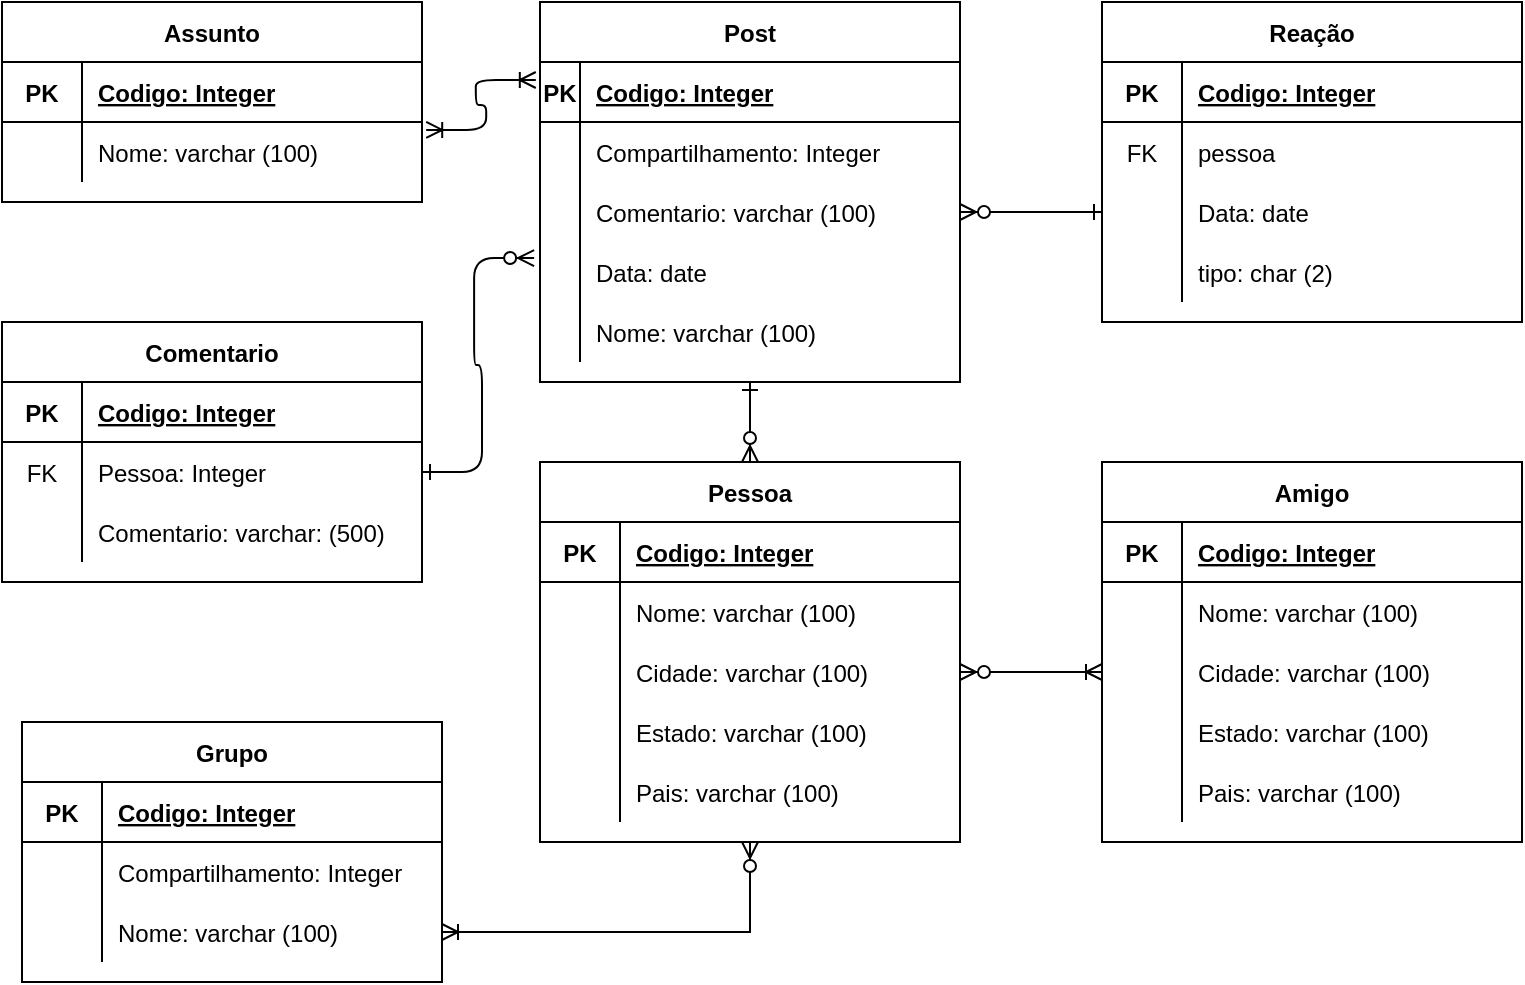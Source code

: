 <mxfile version="14.2.7" type="device"><diagram id="31nzL-LUStMg_R9_AMg_" name="Page-1"><mxGraphModel dx="801" dy="466" grid="1" gridSize="10" guides="1" tooltips="1" connect="1" arrows="1" fold="1" page="1" pageScale="1" pageWidth="827" pageHeight="1169" math="0" shadow="0"><root><mxCell id="0"/><mxCell id="1" parent="0"/><mxCell id="ya9gkM9sIINCL7jJ0YGk-1" value="Assunto" style="shape=table;startSize=30;container=1;collapsible=1;childLayout=tableLayout;fixedRows=1;rowLines=0;fontStyle=1;align=center;resizeLast=1;" vertex="1" parent="1"><mxGeometry x="40" y="110" width="210" height="100" as="geometry"/></mxCell><mxCell id="ya9gkM9sIINCL7jJ0YGk-2" value="" style="shape=partialRectangle;collapsible=0;dropTarget=0;pointerEvents=0;fillColor=none;top=0;left=0;bottom=1;right=0;points=[[0,0.5],[1,0.5]];portConstraint=eastwest;" vertex="1" parent="ya9gkM9sIINCL7jJ0YGk-1"><mxGeometry y="30" width="210" height="30" as="geometry"/></mxCell><mxCell id="ya9gkM9sIINCL7jJ0YGk-3" value="PK" style="shape=partialRectangle;connectable=0;fillColor=none;top=0;left=0;bottom=0;right=0;fontStyle=1;overflow=hidden;" vertex="1" parent="ya9gkM9sIINCL7jJ0YGk-2"><mxGeometry width="40" height="30" as="geometry"/></mxCell><mxCell id="ya9gkM9sIINCL7jJ0YGk-4" value="Codigo: Integer" style="shape=partialRectangle;connectable=0;fillColor=none;top=0;left=0;bottom=0;right=0;align=left;spacingLeft=6;fontStyle=5;overflow=hidden;" vertex="1" parent="ya9gkM9sIINCL7jJ0YGk-2"><mxGeometry x="40" width="170" height="30" as="geometry"/></mxCell><mxCell id="ya9gkM9sIINCL7jJ0YGk-5" value="" style="shape=partialRectangle;collapsible=0;dropTarget=0;pointerEvents=0;fillColor=none;top=0;left=0;bottom=0;right=0;points=[[0,0.5],[1,0.5]];portConstraint=eastwest;" vertex="1" parent="ya9gkM9sIINCL7jJ0YGk-1"><mxGeometry y="60" width="210" height="30" as="geometry"/></mxCell><mxCell id="ya9gkM9sIINCL7jJ0YGk-6" value="" style="shape=partialRectangle;connectable=0;fillColor=none;top=0;left=0;bottom=0;right=0;editable=1;overflow=hidden;" vertex="1" parent="ya9gkM9sIINCL7jJ0YGk-5"><mxGeometry width="40" height="30" as="geometry"/></mxCell><mxCell id="ya9gkM9sIINCL7jJ0YGk-7" value="Nome: varchar (100)" style="shape=partialRectangle;connectable=0;fillColor=none;top=0;left=0;bottom=0;right=0;align=left;spacingLeft=6;overflow=hidden;" vertex="1" parent="ya9gkM9sIINCL7jJ0YGk-5"><mxGeometry x="40" width="170" height="30" as="geometry"/></mxCell><mxCell id="ya9gkM9sIINCL7jJ0YGk-104" style="edgeStyle=orthogonalEdgeStyle;rounded=0;orthogonalLoop=1;jettySize=auto;html=1;exitX=0.5;exitY=1;exitDx=0;exitDy=0;startArrow=ERone;startFill=0;endArrow=ERzeroToMany;endFill=1;" edge="1" parent="1" source="ya9gkM9sIINCL7jJ0YGk-11" target="ya9gkM9sIINCL7jJ0YGk-59"><mxGeometry relative="1" as="geometry"/></mxCell><mxCell id="ya9gkM9sIINCL7jJ0YGk-11" value="Post" style="shape=table;startSize=30;container=1;collapsible=1;childLayout=tableLayout;fixedRows=1;rowLines=0;fontStyle=1;align=center;resizeLast=1;" vertex="1" parent="1"><mxGeometry x="309" y="110" width="210" height="190" as="geometry"/></mxCell><mxCell id="ya9gkM9sIINCL7jJ0YGk-12" value="" style="shape=partialRectangle;collapsible=0;dropTarget=0;pointerEvents=0;fillColor=none;top=0;left=0;bottom=1;right=0;points=[[0,0.5],[1,0.5]];portConstraint=eastwest;" vertex="1" parent="ya9gkM9sIINCL7jJ0YGk-11"><mxGeometry y="30" width="210" height="30" as="geometry"/></mxCell><mxCell id="ya9gkM9sIINCL7jJ0YGk-13" value="PK" style="shape=partialRectangle;connectable=0;fillColor=none;top=0;left=0;bottom=0;right=0;fontStyle=1;overflow=hidden;" vertex="1" parent="ya9gkM9sIINCL7jJ0YGk-12"><mxGeometry width="20" height="30" as="geometry"/></mxCell><mxCell id="ya9gkM9sIINCL7jJ0YGk-14" value="Codigo: Integer" style="shape=partialRectangle;connectable=0;fillColor=none;top=0;left=0;bottom=0;right=0;align=left;spacingLeft=6;fontStyle=5;overflow=hidden;" vertex="1" parent="ya9gkM9sIINCL7jJ0YGk-12"><mxGeometry x="20" width="190" height="30" as="geometry"/></mxCell><mxCell id="ya9gkM9sIINCL7jJ0YGk-15" value="" style="shape=partialRectangle;collapsible=0;dropTarget=0;pointerEvents=0;fillColor=none;top=0;left=0;bottom=0;right=0;points=[[0,0.5],[1,0.5]];portConstraint=eastwest;" vertex="1" parent="ya9gkM9sIINCL7jJ0YGk-11"><mxGeometry y="60" width="210" height="30" as="geometry"/></mxCell><mxCell id="ya9gkM9sIINCL7jJ0YGk-16" value="" style="shape=partialRectangle;connectable=0;fillColor=none;top=0;left=0;bottom=0;right=0;editable=1;overflow=hidden;" vertex="1" parent="ya9gkM9sIINCL7jJ0YGk-15"><mxGeometry width="20" height="30" as="geometry"/></mxCell><mxCell id="ya9gkM9sIINCL7jJ0YGk-17" value="Compartilhamento: Integer" style="shape=partialRectangle;connectable=0;fillColor=none;top=0;left=0;bottom=0;right=0;align=left;spacingLeft=6;overflow=hidden;" vertex="1" parent="ya9gkM9sIINCL7jJ0YGk-15"><mxGeometry x="20" width="190" height="30" as="geometry"/></mxCell><mxCell id="ya9gkM9sIINCL7jJ0YGk-18" value="" style="shape=partialRectangle;collapsible=0;dropTarget=0;pointerEvents=0;fillColor=none;top=0;left=0;bottom=0;right=0;points=[[0,0.5],[1,0.5]];portConstraint=eastwest;" vertex="1" parent="ya9gkM9sIINCL7jJ0YGk-11"><mxGeometry y="90" width="210" height="30" as="geometry"/></mxCell><mxCell id="ya9gkM9sIINCL7jJ0YGk-19" value="" style="shape=partialRectangle;connectable=0;fillColor=none;top=0;left=0;bottom=0;right=0;editable=1;overflow=hidden;" vertex="1" parent="ya9gkM9sIINCL7jJ0YGk-18"><mxGeometry width="20" height="30" as="geometry"/></mxCell><mxCell id="ya9gkM9sIINCL7jJ0YGk-20" value="Comentario: varchar (100)" style="shape=partialRectangle;connectable=0;fillColor=none;top=0;left=0;bottom=0;right=0;align=left;spacingLeft=6;overflow=hidden;" vertex="1" parent="ya9gkM9sIINCL7jJ0YGk-18"><mxGeometry x="20" width="190" height="30" as="geometry"/></mxCell><mxCell id="ya9gkM9sIINCL7jJ0YGk-21" value="" style="shape=partialRectangle;collapsible=0;dropTarget=0;pointerEvents=0;fillColor=none;top=0;left=0;bottom=0;right=0;points=[[0,0.5],[1,0.5]];portConstraint=eastwest;" vertex="1" parent="ya9gkM9sIINCL7jJ0YGk-11"><mxGeometry y="120" width="210" height="30" as="geometry"/></mxCell><mxCell id="ya9gkM9sIINCL7jJ0YGk-22" value="" style="shape=partialRectangle;connectable=0;fillColor=none;top=0;left=0;bottom=0;right=0;editable=1;overflow=hidden;" vertex="1" parent="ya9gkM9sIINCL7jJ0YGk-21"><mxGeometry width="20" height="30" as="geometry"/></mxCell><mxCell id="ya9gkM9sIINCL7jJ0YGk-23" value="Data: date" style="shape=partialRectangle;connectable=0;fillColor=none;top=0;left=0;bottom=0;right=0;align=left;spacingLeft=6;overflow=hidden;" vertex="1" parent="ya9gkM9sIINCL7jJ0YGk-21"><mxGeometry x="20" width="190" height="30" as="geometry"/></mxCell><mxCell id="ya9gkM9sIINCL7jJ0YGk-24" value="" style="shape=partialRectangle;collapsible=0;dropTarget=0;pointerEvents=0;fillColor=none;top=0;left=0;bottom=0;right=0;points=[[0,0.5],[1,0.5]];portConstraint=eastwest;" vertex="1" parent="ya9gkM9sIINCL7jJ0YGk-11"><mxGeometry y="150" width="210" height="30" as="geometry"/></mxCell><mxCell id="ya9gkM9sIINCL7jJ0YGk-25" value="" style="shape=partialRectangle;connectable=0;fillColor=none;top=0;left=0;bottom=0;right=0;editable=1;overflow=hidden;" vertex="1" parent="ya9gkM9sIINCL7jJ0YGk-24"><mxGeometry width="20" height="30" as="geometry"/></mxCell><mxCell id="ya9gkM9sIINCL7jJ0YGk-26" value="Nome: varchar (100)" style="shape=partialRectangle;connectable=0;fillColor=none;top=0;left=0;bottom=0;right=0;align=left;spacingLeft=6;overflow=hidden;" vertex="1" parent="ya9gkM9sIINCL7jJ0YGk-24"><mxGeometry x="20" width="190" height="30" as="geometry"/></mxCell><mxCell id="ya9gkM9sIINCL7jJ0YGk-27" value="Reação" style="shape=table;startSize=30;container=1;collapsible=1;childLayout=tableLayout;fixedRows=1;rowLines=0;fontStyle=1;align=center;resizeLast=1;" vertex="1" parent="1"><mxGeometry x="590" y="110" width="210" height="160" as="geometry"/></mxCell><mxCell id="ya9gkM9sIINCL7jJ0YGk-28" value="" style="shape=partialRectangle;collapsible=0;dropTarget=0;pointerEvents=0;fillColor=none;top=0;left=0;bottom=1;right=0;points=[[0,0.5],[1,0.5]];portConstraint=eastwest;" vertex="1" parent="ya9gkM9sIINCL7jJ0YGk-27"><mxGeometry y="30" width="210" height="30" as="geometry"/></mxCell><mxCell id="ya9gkM9sIINCL7jJ0YGk-29" value="PK" style="shape=partialRectangle;connectable=0;fillColor=none;top=0;left=0;bottom=0;right=0;fontStyle=1;overflow=hidden;" vertex="1" parent="ya9gkM9sIINCL7jJ0YGk-28"><mxGeometry width="40" height="30" as="geometry"/></mxCell><mxCell id="ya9gkM9sIINCL7jJ0YGk-30" value="Codigo: Integer" style="shape=partialRectangle;connectable=0;fillColor=none;top=0;left=0;bottom=0;right=0;align=left;spacingLeft=6;fontStyle=5;overflow=hidden;" vertex="1" parent="ya9gkM9sIINCL7jJ0YGk-28"><mxGeometry x="40" width="170" height="30" as="geometry"/></mxCell><mxCell id="ya9gkM9sIINCL7jJ0YGk-31" value="" style="shape=partialRectangle;collapsible=0;dropTarget=0;pointerEvents=0;fillColor=none;top=0;left=0;bottom=0;right=0;points=[[0,0.5],[1,0.5]];portConstraint=eastwest;" vertex="1" parent="ya9gkM9sIINCL7jJ0YGk-27"><mxGeometry y="60" width="210" height="30" as="geometry"/></mxCell><mxCell id="ya9gkM9sIINCL7jJ0YGk-32" value="FK" style="shape=partialRectangle;connectable=0;fillColor=none;top=0;left=0;bottom=0;right=0;editable=1;overflow=hidden;" vertex="1" parent="ya9gkM9sIINCL7jJ0YGk-31"><mxGeometry width="40" height="30" as="geometry"/></mxCell><mxCell id="ya9gkM9sIINCL7jJ0YGk-33" value="pessoa" style="shape=partialRectangle;connectable=0;fillColor=none;top=0;left=0;bottom=0;right=0;align=left;spacingLeft=6;overflow=hidden;" vertex="1" parent="ya9gkM9sIINCL7jJ0YGk-31"><mxGeometry x="40" width="170" height="30" as="geometry"/></mxCell><mxCell id="ya9gkM9sIINCL7jJ0YGk-34" value="" style="shape=partialRectangle;collapsible=0;dropTarget=0;pointerEvents=0;fillColor=none;top=0;left=0;bottom=0;right=0;points=[[0,0.5],[1,0.5]];portConstraint=eastwest;" vertex="1" parent="ya9gkM9sIINCL7jJ0YGk-27"><mxGeometry y="90" width="210" height="30" as="geometry"/></mxCell><mxCell id="ya9gkM9sIINCL7jJ0YGk-35" value="" style="shape=partialRectangle;connectable=0;fillColor=none;top=0;left=0;bottom=0;right=0;editable=1;overflow=hidden;" vertex="1" parent="ya9gkM9sIINCL7jJ0YGk-34"><mxGeometry width="40" height="30" as="geometry"/></mxCell><mxCell id="ya9gkM9sIINCL7jJ0YGk-36" value="Data: date" style="shape=partialRectangle;connectable=0;fillColor=none;top=0;left=0;bottom=0;right=0;align=left;spacingLeft=6;overflow=hidden;" vertex="1" parent="ya9gkM9sIINCL7jJ0YGk-34"><mxGeometry x="40" width="170" height="30" as="geometry"/></mxCell><mxCell id="ya9gkM9sIINCL7jJ0YGk-37" value="" style="shape=partialRectangle;collapsible=0;dropTarget=0;pointerEvents=0;fillColor=none;top=0;left=0;bottom=0;right=0;points=[[0,0.5],[1,0.5]];portConstraint=eastwest;" vertex="1" parent="ya9gkM9sIINCL7jJ0YGk-27"><mxGeometry y="120" width="210" height="30" as="geometry"/></mxCell><mxCell id="ya9gkM9sIINCL7jJ0YGk-38" value="" style="shape=partialRectangle;connectable=0;fillColor=none;top=0;left=0;bottom=0;right=0;editable=1;overflow=hidden;" vertex="1" parent="ya9gkM9sIINCL7jJ0YGk-37"><mxGeometry width="40" height="30" as="geometry"/></mxCell><mxCell id="ya9gkM9sIINCL7jJ0YGk-39" value="tipo: char (2)" style="shape=partialRectangle;connectable=0;fillColor=none;top=0;left=0;bottom=0;right=0;align=left;spacingLeft=6;overflow=hidden;" vertex="1" parent="ya9gkM9sIINCL7jJ0YGk-37"><mxGeometry x="40" width="170" height="30" as="geometry"/></mxCell><mxCell id="ya9gkM9sIINCL7jJ0YGk-43" value="Comentario" style="shape=table;startSize=30;container=1;collapsible=1;childLayout=tableLayout;fixedRows=1;rowLines=0;fontStyle=1;align=center;resizeLast=1;" vertex="1" parent="1"><mxGeometry x="40" y="270" width="210" height="130" as="geometry"/></mxCell><mxCell id="ya9gkM9sIINCL7jJ0YGk-44" value="" style="shape=partialRectangle;collapsible=0;dropTarget=0;pointerEvents=0;fillColor=none;top=0;left=0;bottom=1;right=0;points=[[0,0.5],[1,0.5]];portConstraint=eastwest;" vertex="1" parent="ya9gkM9sIINCL7jJ0YGk-43"><mxGeometry y="30" width="210" height="30" as="geometry"/></mxCell><mxCell id="ya9gkM9sIINCL7jJ0YGk-45" value="PK" style="shape=partialRectangle;connectable=0;fillColor=none;top=0;left=0;bottom=0;right=0;fontStyle=1;overflow=hidden;" vertex="1" parent="ya9gkM9sIINCL7jJ0YGk-44"><mxGeometry width="40" height="30" as="geometry"/></mxCell><mxCell id="ya9gkM9sIINCL7jJ0YGk-46" value="Codigo: Integer" style="shape=partialRectangle;connectable=0;fillColor=none;top=0;left=0;bottom=0;right=0;align=left;spacingLeft=6;fontStyle=5;overflow=hidden;" vertex="1" parent="ya9gkM9sIINCL7jJ0YGk-44"><mxGeometry x="40" width="170" height="30" as="geometry"/></mxCell><mxCell id="ya9gkM9sIINCL7jJ0YGk-47" value="" style="shape=partialRectangle;collapsible=0;dropTarget=0;pointerEvents=0;fillColor=none;top=0;left=0;bottom=0;right=0;points=[[0,0.5],[1,0.5]];portConstraint=eastwest;" vertex="1" parent="ya9gkM9sIINCL7jJ0YGk-43"><mxGeometry y="60" width="210" height="30" as="geometry"/></mxCell><mxCell id="ya9gkM9sIINCL7jJ0YGk-48" value="FK" style="shape=partialRectangle;connectable=0;fillColor=none;top=0;left=0;bottom=0;right=0;editable=1;overflow=hidden;" vertex="1" parent="ya9gkM9sIINCL7jJ0YGk-47"><mxGeometry width="40" height="30" as="geometry"/></mxCell><mxCell id="ya9gkM9sIINCL7jJ0YGk-49" value="Pessoa: Integer" style="shape=partialRectangle;connectable=0;fillColor=none;top=0;left=0;bottom=0;right=0;align=left;spacingLeft=6;overflow=hidden;" vertex="1" parent="ya9gkM9sIINCL7jJ0YGk-47"><mxGeometry x="40" width="170" height="30" as="geometry"/></mxCell><mxCell id="ya9gkM9sIINCL7jJ0YGk-56" value="" style="shape=partialRectangle;collapsible=0;dropTarget=0;pointerEvents=0;fillColor=none;top=0;left=0;bottom=0;right=0;points=[[0,0.5],[1,0.5]];portConstraint=eastwest;" vertex="1" parent="ya9gkM9sIINCL7jJ0YGk-43"><mxGeometry y="90" width="210" height="30" as="geometry"/></mxCell><mxCell id="ya9gkM9sIINCL7jJ0YGk-57" value="" style="shape=partialRectangle;connectable=0;fillColor=none;top=0;left=0;bottom=0;right=0;editable=1;overflow=hidden;" vertex="1" parent="ya9gkM9sIINCL7jJ0YGk-56"><mxGeometry width="40" height="30" as="geometry"/></mxCell><mxCell id="ya9gkM9sIINCL7jJ0YGk-58" value="Comentario: varchar: (500)" style="shape=partialRectangle;connectable=0;fillColor=none;top=0;left=0;bottom=0;right=0;align=left;spacingLeft=6;overflow=hidden;" vertex="1" parent="ya9gkM9sIINCL7jJ0YGk-56"><mxGeometry x="40" width="170" height="30" as="geometry"/></mxCell><mxCell id="ya9gkM9sIINCL7jJ0YGk-59" value="Pessoa" style="shape=table;startSize=30;container=1;collapsible=1;childLayout=tableLayout;fixedRows=1;rowLines=0;fontStyle=1;align=center;resizeLast=1;" vertex="1" parent="1"><mxGeometry x="309" y="340" width="210" height="190" as="geometry"/></mxCell><mxCell id="ya9gkM9sIINCL7jJ0YGk-60" value="" style="shape=partialRectangle;collapsible=0;dropTarget=0;pointerEvents=0;fillColor=none;top=0;left=0;bottom=1;right=0;points=[[0,0.5],[1,0.5]];portConstraint=eastwest;" vertex="1" parent="ya9gkM9sIINCL7jJ0YGk-59"><mxGeometry y="30" width="210" height="30" as="geometry"/></mxCell><mxCell id="ya9gkM9sIINCL7jJ0YGk-61" value="PK" style="shape=partialRectangle;connectable=0;fillColor=none;top=0;left=0;bottom=0;right=0;fontStyle=1;overflow=hidden;" vertex="1" parent="ya9gkM9sIINCL7jJ0YGk-60"><mxGeometry width="40" height="30" as="geometry"/></mxCell><mxCell id="ya9gkM9sIINCL7jJ0YGk-62" value="Codigo: Integer" style="shape=partialRectangle;connectable=0;fillColor=none;top=0;left=0;bottom=0;right=0;align=left;spacingLeft=6;fontStyle=5;overflow=hidden;" vertex="1" parent="ya9gkM9sIINCL7jJ0YGk-60"><mxGeometry x="40" width="170" height="30" as="geometry"/></mxCell><mxCell id="ya9gkM9sIINCL7jJ0YGk-63" value="" style="shape=partialRectangle;collapsible=0;dropTarget=0;pointerEvents=0;fillColor=none;top=0;left=0;bottom=0;right=0;points=[[0,0.5],[1,0.5]];portConstraint=eastwest;" vertex="1" parent="ya9gkM9sIINCL7jJ0YGk-59"><mxGeometry y="60" width="210" height="30" as="geometry"/></mxCell><mxCell id="ya9gkM9sIINCL7jJ0YGk-64" value="" style="shape=partialRectangle;connectable=0;fillColor=none;top=0;left=0;bottom=0;right=0;editable=1;overflow=hidden;" vertex="1" parent="ya9gkM9sIINCL7jJ0YGk-63"><mxGeometry width="40" height="30" as="geometry"/></mxCell><mxCell id="ya9gkM9sIINCL7jJ0YGk-65" value="Nome: varchar (100)" style="shape=partialRectangle;connectable=0;fillColor=none;top=0;left=0;bottom=0;right=0;align=left;spacingLeft=6;overflow=hidden;" vertex="1" parent="ya9gkM9sIINCL7jJ0YGk-63"><mxGeometry x="40" width="170" height="30" as="geometry"/></mxCell><mxCell id="ya9gkM9sIINCL7jJ0YGk-66" value="" style="shape=partialRectangle;collapsible=0;dropTarget=0;pointerEvents=0;fillColor=none;top=0;left=0;bottom=0;right=0;points=[[0,0.5],[1,0.5]];portConstraint=eastwest;" vertex="1" parent="ya9gkM9sIINCL7jJ0YGk-59"><mxGeometry y="90" width="210" height="30" as="geometry"/></mxCell><mxCell id="ya9gkM9sIINCL7jJ0YGk-67" value="" style="shape=partialRectangle;connectable=0;fillColor=none;top=0;left=0;bottom=0;right=0;editable=1;overflow=hidden;" vertex="1" parent="ya9gkM9sIINCL7jJ0YGk-66"><mxGeometry width="40" height="30" as="geometry"/></mxCell><mxCell id="ya9gkM9sIINCL7jJ0YGk-68" value="Cidade: varchar (100)" style="shape=partialRectangle;connectable=0;fillColor=none;top=0;left=0;bottom=0;right=0;align=left;spacingLeft=6;overflow=hidden;" vertex="1" parent="ya9gkM9sIINCL7jJ0YGk-66"><mxGeometry x="40" width="170" height="30" as="geometry"/></mxCell><mxCell id="ya9gkM9sIINCL7jJ0YGk-69" value="" style="shape=partialRectangle;collapsible=0;dropTarget=0;pointerEvents=0;fillColor=none;top=0;left=0;bottom=0;right=0;points=[[0,0.5],[1,0.5]];portConstraint=eastwest;" vertex="1" parent="ya9gkM9sIINCL7jJ0YGk-59"><mxGeometry y="120" width="210" height="30" as="geometry"/></mxCell><mxCell id="ya9gkM9sIINCL7jJ0YGk-70" value="" style="shape=partialRectangle;connectable=0;fillColor=none;top=0;left=0;bottom=0;right=0;editable=1;overflow=hidden;" vertex="1" parent="ya9gkM9sIINCL7jJ0YGk-69"><mxGeometry width="40" height="30" as="geometry"/></mxCell><mxCell id="ya9gkM9sIINCL7jJ0YGk-71" value="Estado: varchar (100)" style="shape=partialRectangle;connectable=0;fillColor=none;top=0;left=0;bottom=0;right=0;align=left;spacingLeft=6;overflow=hidden;" vertex="1" parent="ya9gkM9sIINCL7jJ0YGk-69"><mxGeometry x="40" width="170" height="30" as="geometry"/></mxCell><mxCell id="ya9gkM9sIINCL7jJ0YGk-72" value="" style="shape=partialRectangle;collapsible=0;dropTarget=0;pointerEvents=0;fillColor=none;top=0;left=0;bottom=0;right=0;points=[[0,0.5],[1,0.5]];portConstraint=eastwest;" vertex="1" parent="ya9gkM9sIINCL7jJ0YGk-59"><mxGeometry y="150" width="210" height="30" as="geometry"/></mxCell><mxCell id="ya9gkM9sIINCL7jJ0YGk-73" value="" style="shape=partialRectangle;connectable=0;fillColor=none;top=0;left=0;bottom=0;right=0;editable=1;overflow=hidden;" vertex="1" parent="ya9gkM9sIINCL7jJ0YGk-72"><mxGeometry width="40" height="30" as="geometry"/></mxCell><mxCell id="ya9gkM9sIINCL7jJ0YGk-74" value="Pais: varchar (100)" style="shape=partialRectangle;connectable=0;fillColor=none;top=0;left=0;bottom=0;right=0;align=left;spacingLeft=6;overflow=hidden;" vertex="1" parent="ya9gkM9sIINCL7jJ0YGk-72"><mxGeometry x="40" width="170" height="30" as="geometry"/></mxCell><mxCell id="ya9gkM9sIINCL7jJ0YGk-75" value="Amigo" style="shape=table;startSize=30;container=1;collapsible=1;childLayout=tableLayout;fixedRows=1;rowLines=0;fontStyle=1;align=center;resizeLast=1;" vertex="1" parent="1"><mxGeometry x="590" y="340" width="210" height="190" as="geometry"/></mxCell><mxCell id="ya9gkM9sIINCL7jJ0YGk-76" value="" style="shape=partialRectangle;collapsible=0;dropTarget=0;pointerEvents=0;fillColor=none;top=0;left=0;bottom=1;right=0;points=[[0,0.5],[1,0.5]];portConstraint=eastwest;" vertex="1" parent="ya9gkM9sIINCL7jJ0YGk-75"><mxGeometry y="30" width="210" height="30" as="geometry"/></mxCell><mxCell id="ya9gkM9sIINCL7jJ0YGk-77" value="PK" style="shape=partialRectangle;connectable=0;fillColor=none;top=0;left=0;bottom=0;right=0;fontStyle=1;overflow=hidden;" vertex="1" parent="ya9gkM9sIINCL7jJ0YGk-76"><mxGeometry width="40" height="30" as="geometry"/></mxCell><mxCell id="ya9gkM9sIINCL7jJ0YGk-78" value="Codigo: Integer" style="shape=partialRectangle;connectable=0;fillColor=none;top=0;left=0;bottom=0;right=0;align=left;spacingLeft=6;fontStyle=5;overflow=hidden;" vertex="1" parent="ya9gkM9sIINCL7jJ0YGk-76"><mxGeometry x="40" width="170" height="30" as="geometry"/></mxCell><mxCell id="ya9gkM9sIINCL7jJ0YGk-79" value="" style="shape=partialRectangle;collapsible=0;dropTarget=0;pointerEvents=0;fillColor=none;top=0;left=0;bottom=0;right=0;points=[[0,0.5],[1,0.5]];portConstraint=eastwest;" vertex="1" parent="ya9gkM9sIINCL7jJ0YGk-75"><mxGeometry y="60" width="210" height="30" as="geometry"/></mxCell><mxCell id="ya9gkM9sIINCL7jJ0YGk-80" value="" style="shape=partialRectangle;connectable=0;fillColor=none;top=0;left=0;bottom=0;right=0;editable=1;overflow=hidden;" vertex="1" parent="ya9gkM9sIINCL7jJ0YGk-79"><mxGeometry width="40" height="30" as="geometry"/></mxCell><mxCell id="ya9gkM9sIINCL7jJ0YGk-81" value="Nome: varchar (100)" style="shape=partialRectangle;connectable=0;fillColor=none;top=0;left=0;bottom=0;right=0;align=left;spacingLeft=6;overflow=hidden;" vertex="1" parent="ya9gkM9sIINCL7jJ0YGk-79"><mxGeometry x="40" width="170" height="30" as="geometry"/></mxCell><mxCell id="ya9gkM9sIINCL7jJ0YGk-82" value="" style="shape=partialRectangle;collapsible=0;dropTarget=0;pointerEvents=0;fillColor=none;top=0;left=0;bottom=0;right=0;points=[[0,0.5],[1,0.5]];portConstraint=eastwest;" vertex="1" parent="ya9gkM9sIINCL7jJ0YGk-75"><mxGeometry y="90" width="210" height="30" as="geometry"/></mxCell><mxCell id="ya9gkM9sIINCL7jJ0YGk-83" value="" style="shape=partialRectangle;connectable=0;fillColor=none;top=0;left=0;bottom=0;right=0;editable=1;overflow=hidden;" vertex="1" parent="ya9gkM9sIINCL7jJ0YGk-82"><mxGeometry width="40" height="30" as="geometry"/></mxCell><mxCell id="ya9gkM9sIINCL7jJ0YGk-84" value="Cidade: varchar (100)" style="shape=partialRectangle;connectable=0;fillColor=none;top=0;left=0;bottom=0;right=0;align=left;spacingLeft=6;overflow=hidden;" vertex="1" parent="ya9gkM9sIINCL7jJ0YGk-82"><mxGeometry x="40" width="170" height="30" as="geometry"/></mxCell><mxCell id="ya9gkM9sIINCL7jJ0YGk-85" value="" style="shape=partialRectangle;collapsible=0;dropTarget=0;pointerEvents=0;fillColor=none;top=0;left=0;bottom=0;right=0;points=[[0,0.5],[1,0.5]];portConstraint=eastwest;" vertex="1" parent="ya9gkM9sIINCL7jJ0YGk-75"><mxGeometry y="120" width="210" height="30" as="geometry"/></mxCell><mxCell id="ya9gkM9sIINCL7jJ0YGk-86" value="" style="shape=partialRectangle;connectable=0;fillColor=none;top=0;left=0;bottom=0;right=0;editable=1;overflow=hidden;" vertex="1" parent="ya9gkM9sIINCL7jJ0YGk-85"><mxGeometry width="40" height="30" as="geometry"/></mxCell><mxCell id="ya9gkM9sIINCL7jJ0YGk-87" value="Estado: varchar (100)" style="shape=partialRectangle;connectable=0;fillColor=none;top=0;left=0;bottom=0;right=0;align=left;spacingLeft=6;overflow=hidden;" vertex="1" parent="ya9gkM9sIINCL7jJ0YGk-85"><mxGeometry x="40" width="170" height="30" as="geometry"/></mxCell><mxCell id="ya9gkM9sIINCL7jJ0YGk-88" value="" style="shape=partialRectangle;collapsible=0;dropTarget=0;pointerEvents=0;fillColor=none;top=0;left=0;bottom=0;right=0;points=[[0,0.5],[1,0.5]];portConstraint=eastwest;" vertex="1" parent="ya9gkM9sIINCL7jJ0YGk-75"><mxGeometry y="150" width="210" height="30" as="geometry"/></mxCell><mxCell id="ya9gkM9sIINCL7jJ0YGk-89" value="" style="shape=partialRectangle;connectable=0;fillColor=none;top=0;left=0;bottom=0;right=0;editable=1;overflow=hidden;" vertex="1" parent="ya9gkM9sIINCL7jJ0YGk-88"><mxGeometry width="40" height="30" as="geometry"/></mxCell><mxCell id="ya9gkM9sIINCL7jJ0YGk-90" value="Pais: varchar (100)" style="shape=partialRectangle;connectable=0;fillColor=none;top=0;left=0;bottom=0;right=0;align=left;spacingLeft=6;overflow=hidden;" vertex="1" parent="ya9gkM9sIINCL7jJ0YGk-88"><mxGeometry x="40" width="170" height="30" as="geometry"/></mxCell><mxCell id="ya9gkM9sIINCL7jJ0YGk-91" value="" style="edgeStyle=entityRelationEdgeStyle;fontSize=12;html=1;endArrow=ERoneToMany;entryX=-0.01;entryY=0.3;entryDx=0;entryDy=0;entryPerimeter=0;exitX=1.01;exitY=0.133;exitDx=0;exitDy=0;exitPerimeter=0;startArrow=ERoneToMany;startFill=0;" edge="1" parent="1" source="ya9gkM9sIINCL7jJ0YGk-5" target="ya9gkM9sIINCL7jJ0YGk-12"><mxGeometry width="100" height="100" relative="1" as="geometry"><mxPoint x="340" y="310" as="sourcePoint"/><mxPoint x="440" y="210" as="targetPoint"/></mxGeometry></mxCell><mxCell id="ya9gkM9sIINCL7jJ0YGk-92" value="Grupo" style="shape=table;startSize=30;container=1;collapsible=1;childLayout=tableLayout;fixedRows=1;rowLines=0;fontStyle=1;align=center;resizeLast=1;" vertex="1" parent="1"><mxGeometry x="50" y="470" width="210" height="130" as="geometry"/></mxCell><mxCell id="ya9gkM9sIINCL7jJ0YGk-93" value="" style="shape=partialRectangle;collapsible=0;dropTarget=0;pointerEvents=0;fillColor=none;top=0;left=0;bottom=1;right=0;points=[[0,0.5],[1,0.5]];portConstraint=eastwest;" vertex="1" parent="ya9gkM9sIINCL7jJ0YGk-92"><mxGeometry y="30" width="210" height="30" as="geometry"/></mxCell><mxCell id="ya9gkM9sIINCL7jJ0YGk-94" value="PK" style="shape=partialRectangle;connectable=0;fillColor=none;top=0;left=0;bottom=0;right=0;fontStyle=1;overflow=hidden;" vertex="1" parent="ya9gkM9sIINCL7jJ0YGk-93"><mxGeometry width="40" height="30" as="geometry"/></mxCell><mxCell id="ya9gkM9sIINCL7jJ0YGk-95" value="Codigo: Integer" style="shape=partialRectangle;connectable=0;fillColor=none;top=0;left=0;bottom=0;right=0;align=left;spacingLeft=6;fontStyle=5;overflow=hidden;" vertex="1" parent="ya9gkM9sIINCL7jJ0YGk-93"><mxGeometry x="40" width="170" height="30" as="geometry"/></mxCell><mxCell id="ya9gkM9sIINCL7jJ0YGk-96" value="" style="shape=partialRectangle;collapsible=0;dropTarget=0;pointerEvents=0;fillColor=none;top=0;left=0;bottom=0;right=0;points=[[0,0.5],[1,0.5]];portConstraint=eastwest;" vertex="1" parent="ya9gkM9sIINCL7jJ0YGk-92"><mxGeometry y="60" width="210" height="30" as="geometry"/></mxCell><mxCell id="ya9gkM9sIINCL7jJ0YGk-97" value="" style="shape=partialRectangle;connectable=0;fillColor=none;top=0;left=0;bottom=0;right=0;editable=1;overflow=hidden;" vertex="1" parent="ya9gkM9sIINCL7jJ0YGk-96"><mxGeometry width="40" height="30" as="geometry"/></mxCell><mxCell id="ya9gkM9sIINCL7jJ0YGk-98" value="Compartilhamento: Integer" style="shape=partialRectangle;connectable=0;fillColor=none;top=0;left=0;bottom=0;right=0;align=left;spacingLeft=6;overflow=hidden;" vertex="1" parent="ya9gkM9sIINCL7jJ0YGk-96"><mxGeometry x="40" width="170" height="30" as="geometry"/></mxCell><mxCell id="ya9gkM9sIINCL7jJ0YGk-99" value="" style="shape=partialRectangle;collapsible=0;dropTarget=0;pointerEvents=0;fillColor=none;top=0;left=0;bottom=0;right=0;points=[[0,0.5],[1,0.5]];portConstraint=eastwest;" vertex="1" parent="ya9gkM9sIINCL7jJ0YGk-92"><mxGeometry y="90" width="210" height="30" as="geometry"/></mxCell><mxCell id="ya9gkM9sIINCL7jJ0YGk-100" value="" style="shape=partialRectangle;connectable=0;fillColor=none;top=0;left=0;bottom=0;right=0;editable=1;overflow=hidden;" vertex="1" parent="ya9gkM9sIINCL7jJ0YGk-99"><mxGeometry width="40" height="30" as="geometry"/></mxCell><mxCell id="ya9gkM9sIINCL7jJ0YGk-101" value="Nome: varchar (100)" style="shape=partialRectangle;connectable=0;fillColor=none;top=0;left=0;bottom=0;right=0;align=left;spacingLeft=6;overflow=hidden;" vertex="1" parent="ya9gkM9sIINCL7jJ0YGk-99"><mxGeometry x="40" width="170" height="30" as="geometry"/></mxCell><mxCell id="ya9gkM9sIINCL7jJ0YGk-102" value="" style="edgeStyle=entityRelationEdgeStyle;fontSize=12;html=1;endArrow=ERzeroToMany;startArrow=ERone;entryX=-0.014;entryY=0.267;entryDx=0;entryDy=0;entryPerimeter=0;startFill=0;exitX=1;exitY=0.5;exitDx=0;exitDy=0;" edge="1" parent="1" source="ya9gkM9sIINCL7jJ0YGk-47" target="ya9gkM9sIINCL7jJ0YGk-21"><mxGeometry width="100" height="100" relative="1" as="geometry"><mxPoint x="260" y="359" as="sourcePoint"/><mxPoint x="200" y="230" as="targetPoint"/></mxGeometry></mxCell><mxCell id="ya9gkM9sIINCL7jJ0YGk-103" style="edgeStyle=orthogonalEdgeStyle;rounded=0;orthogonalLoop=1;jettySize=auto;html=1;exitX=1;exitY=0.5;exitDx=0;exitDy=0;entryX=0.5;entryY=1;entryDx=0;entryDy=0;startArrow=ERoneToMany;startFill=0;endArrow=ERzeroToMany;endFill=1;" edge="1" parent="1" source="ya9gkM9sIINCL7jJ0YGk-99" target="ya9gkM9sIINCL7jJ0YGk-59"><mxGeometry relative="1" as="geometry"/></mxCell><mxCell id="ya9gkM9sIINCL7jJ0YGk-105" style="edgeStyle=orthogonalEdgeStyle;rounded=0;orthogonalLoop=1;jettySize=auto;html=1;entryX=0;entryY=0.5;entryDx=0;entryDy=0;startArrow=ERzeroToMany;startFill=1;endArrow=ERone;endFill=0;" edge="1" parent="1" source="ya9gkM9sIINCL7jJ0YGk-18" target="ya9gkM9sIINCL7jJ0YGk-34"><mxGeometry relative="1" as="geometry"/></mxCell><mxCell id="ya9gkM9sIINCL7jJ0YGk-106" style="edgeStyle=orthogonalEdgeStyle;rounded=0;orthogonalLoop=1;jettySize=auto;html=1;startArrow=ERzeroToMany;startFill=1;endArrow=ERoneToMany;endFill=0;" edge="1" parent="1" source="ya9gkM9sIINCL7jJ0YGk-66" target="ya9gkM9sIINCL7jJ0YGk-82"><mxGeometry relative="1" as="geometry"/></mxCell></root></mxGraphModel></diagram></mxfile>